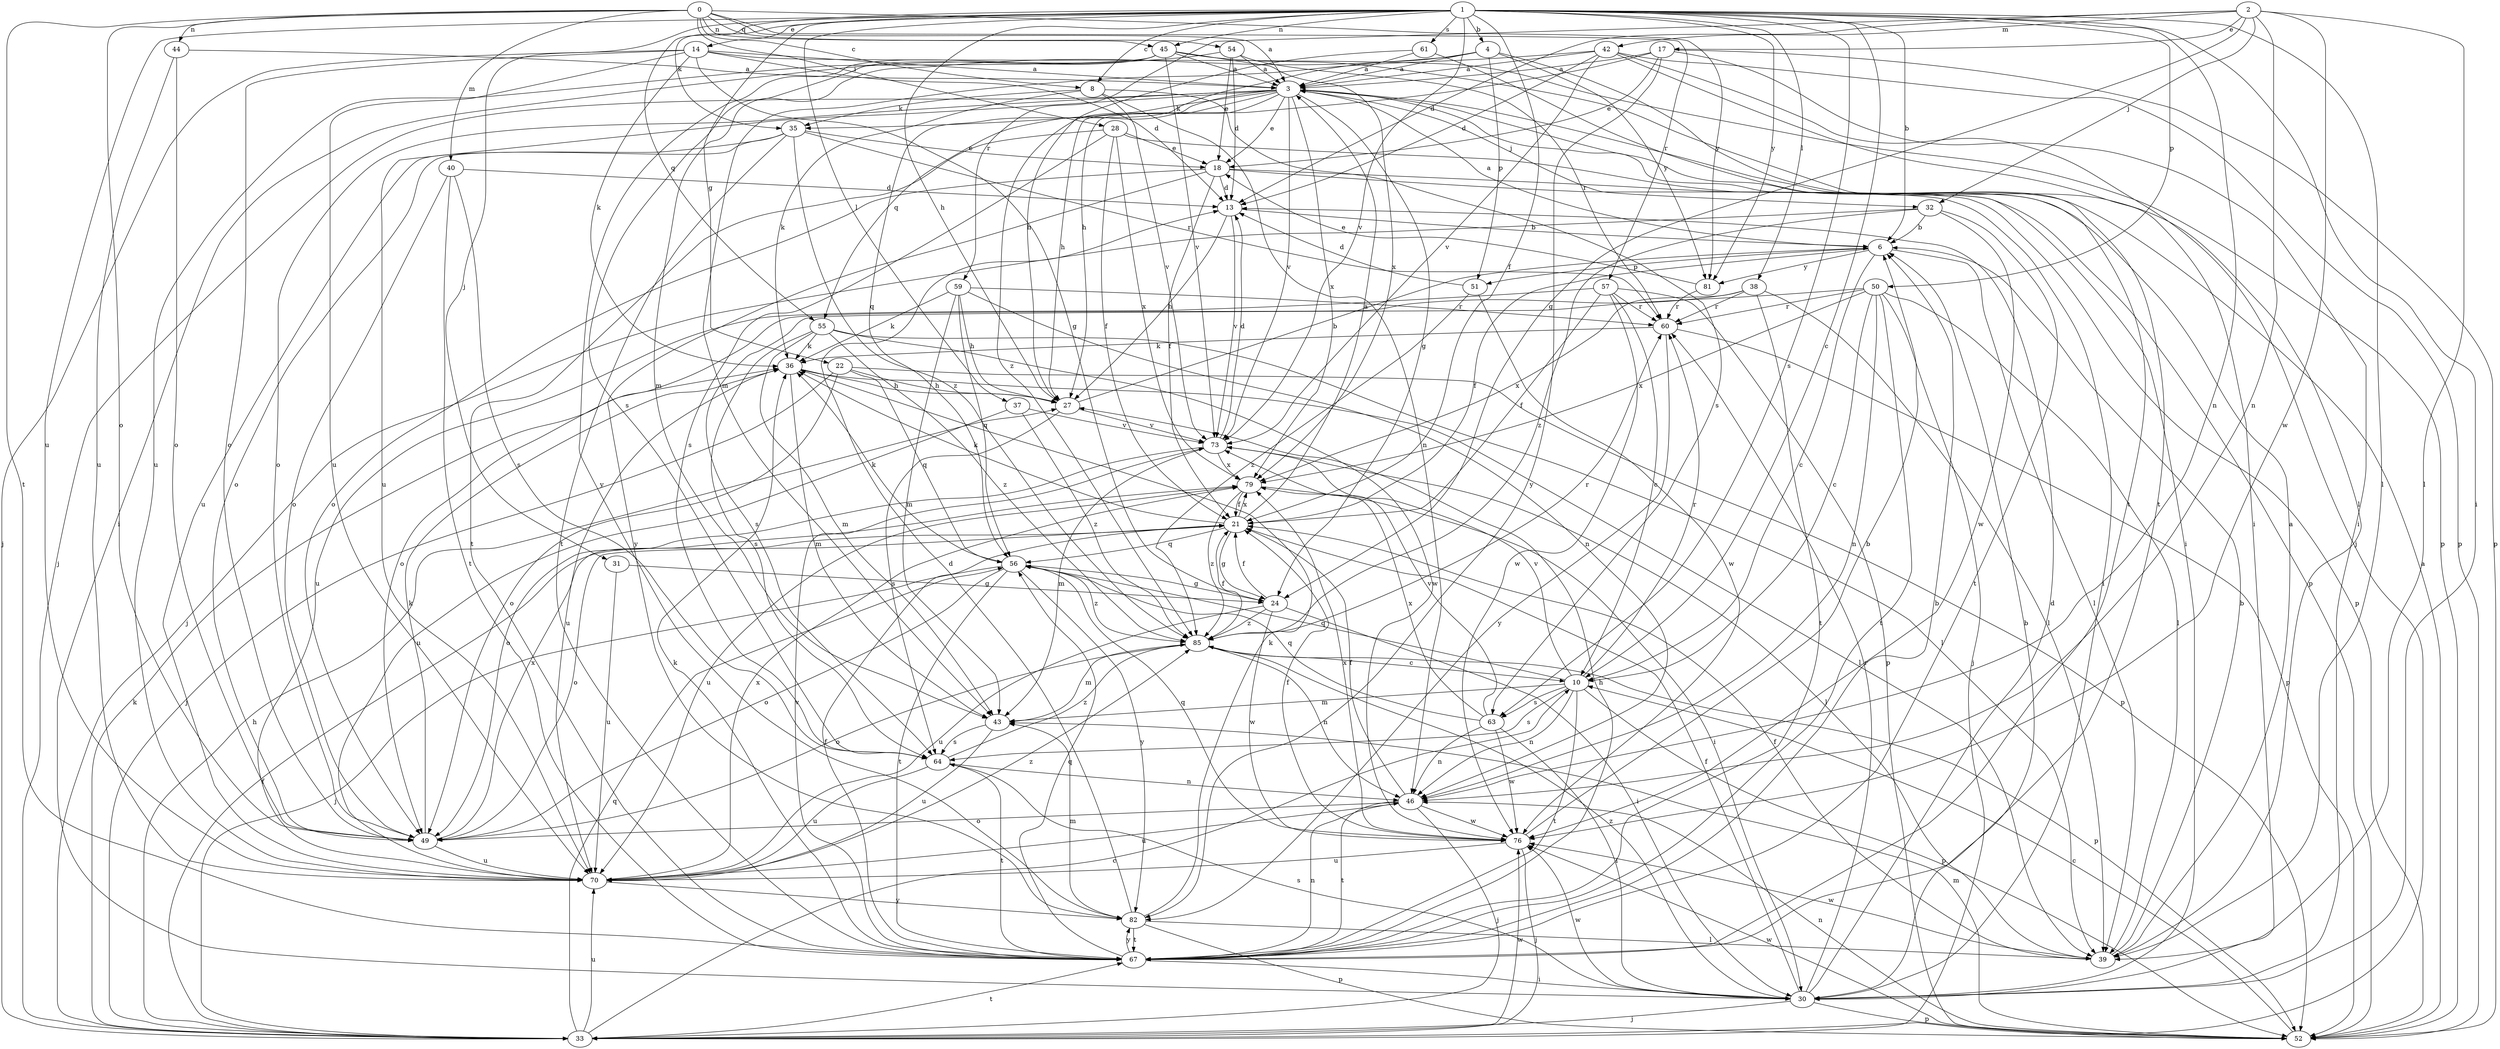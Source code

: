 strict digraph  {
0;
1;
2;
3;
4;
6;
8;
10;
13;
14;
17;
18;
21;
22;
24;
27;
28;
30;
31;
32;
33;
35;
36;
37;
38;
39;
40;
42;
43;
44;
45;
46;
49;
50;
51;
52;
54;
55;
56;
57;
59;
60;
61;
63;
64;
67;
70;
73;
76;
79;
81;
82;
85;
0 -> 3  [label=a];
0 -> 8  [label=c];
0 -> 28  [label=i];
0 -> 40  [label=m];
0 -> 44  [label=n];
0 -> 45  [label=n];
0 -> 49  [label=o];
0 -> 54  [label=q];
0 -> 57  [label=r];
0 -> 67  [label=t];
0 -> 81  [label=y];
1 -> 4  [label=b];
1 -> 6  [label=b];
1 -> 8  [label=c];
1 -> 10  [label=c];
1 -> 14  [label=e];
1 -> 21  [label=f];
1 -> 22  [label=g];
1 -> 27  [label=h];
1 -> 30  [label=i];
1 -> 31  [label=j];
1 -> 35  [label=k];
1 -> 37  [label=l];
1 -> 38  [label=l];
1 -> 39  [label=l];
1 -> 45  [label=n];
1 -> 46  [label=n];
1 -> 50  [label=p];
1 -> 55  [label=q];
1 -> 61  [label=s];
1 -> 63  [label=s];
1 -> 70  [label=u];
1 -> 73  [label=v];
1 -> 81  [label=y];
2 -> 13  [label=d];
2 -> 17  [label=e];
2 -> 24  [label=g];
2 -> 32  [label=j];
2 -> 39  [label=l];
2 -> 42  [label=m];
2 -> 46  [label=n];
2 -> 59  [label=r];
2 -> 76  [label=w];
3 -> 18  [label=e];
3 -> 24  [label=g];
3 -> 27  [label=h];
3 -> 30  [label=i];
3 -> 32  [label=j];
3 -> 33  [label=j];
3 -> 35  [label=k];
3 -> 49  [label=o];
3 -> 55  [label=q];
3 -> 70  [label=u];
3 -> 73  [label=v];
3 -> 79  [label=x];
3 -> 85  [label=z];
4 -> 3  [label=a];
4 -> 43  [label=m];
4 -> 51  [label=p];
4 -> 56  [label=q];
4 -> 67  [label=t];
4 -> 81  [label=y];
6 -> 3  [label=a];
6 -> 10  [label=c];
6 -> 21  [label=f];
6 -> 39  [label=l];
6 -> 51  [label=p];
6 -> 81  [label=y];
8 -> 35  [label=k];
8 -> 36  [label=k];
8 -> 46  [label=n];
8 -> 63  [label=s];
8 -> 73  [label=v];
10 -> 43  [label=m];
10 -> 46  [label=n];
10 -> 52  [label=p];
10 -> 56  [label=q];
10 -> 60  [label=r];
10 -> 63  [label=s];
10 -> 64  [label=s];
10 -> 67  [label=t];
10 -> 73  [label=v];
13 -> 6  [label=b];
13 -> 27  [label=h];
13 -> 73  [label=v];
14 -> 3  [label=a];
14 -> 13  [label=d];
14 -> 24  [label=g];
14 -> 33  [label=j];
14 -> 36  [label=k];
14 -> 49  [label=o];
14 -> 52  [label=p];
14 -> 70  [label=u];
17 -> 3  [label=a];
17 -> 18  [label=e];
17 -> 27  [label=h];
17 -> 30  [label=i];
17 -> 52  [label=p];
17 -> 82  [label=y];
18 -> 13  [label=d];
18 -> 21  [label=f];
18 -> 30  [label=i];
18 -> 49  [label=o];
18 -> 52  [label=p];
18 -> 82  [label=y];
21 -> 3  [label=a];
21 -> 24  [label=g];
21 -> 36  [label=k];
21 -> 49  [label=o];
21 -> 56  [label=q];
21 -> 79  [label=x];
22 -> 27  [label=h];
22 -> 33  [label=j];
22 -> 49  [label=o];
22 -> 52  [label=p];
22 -> 56  [label=q];
24 -> 21  [label=f];
24 -> 30  [label=i];
24 -> 70  [label=u];
24 -> 76  [label=w];
24 -> 85  [label=z];
27 -> 6  [label=b];
27 -> 64  [label=s];
27 -> 73  [label=v];
28 -> 18  [label=e];
28 -> 21  [label=f];
28 -> 52  [label=p];
28 -> 64  [label=s];
28 -> 67  [label=t];
28 -> 79  [label=x];
30 -> 6  [label=b];
30 -> 13  [label=d];
30 -> 21  [label=f];
30 -> 33  [label=j];
30 -> 52  [label=p];
30 -> 60  [label=r];
30 -> 64  [label=s];
30 -> 76  [label=w];
30 -> 85  [label=z];
31 -> 24  [label=g];
31 -> 70  [label=u];
32 -> 6  [label=b];
32 -> 33  [label=j];
32 -> 67  [label=t];
32 -> 76  [label=w];
32 -> 85  [label=z];
33 -> 10  [label=c];
33 -> 21  [label=f];
33 -> 27  [label=h];
33 -> 36  [label=k];
33 -> 56  [label=q];
33 -> 67  [label=t];
33 -> 70  [label=u];
33 -> 76  [label=w];
35 -> 18  [label=e];
35 -> 49  [label=o];
35 -> 60  [label=r];
35 -> 67  [label=t];
35 -> 70  [label=u];
35 -> 85  [label=z];
36 -> 27  [label=h];
36 -> 39  [label=l];
36 -> 43  [label=m];
36 -> 70  [label=u];
37 -> 70  [label=u];
37 -> 73  [label=v];
37 -> 85  [label=z];
38 -> 39  [label=l];
38 -> 49  [label=o];
38 -> 60  [label=r];
38 -> 67  [label=t];
38 -> 79  [label=x];
39 -> 3  [label=a];
39 -> 6  [label=b];
39 -> 21  [label=f];
39 -> 76  [label=w];
40 -> 13  [label=d];
40 -> 49  [label=o];
40 -> 64  [label=s];
40 -> 67  [label=t];
42 -> 3  [label=a];
42 -> 13  [label=d];
42 -> 30  [label=i];
42 -> 33  [label=j];
42 -> 43  [label=m];
42 -> 52  [label=p];
42 -> 73  [label=v];
43 -> 64  [label=s];
43 -> 70  [label=u];
44 -> 3  [label=a];
44 -> 49  [label=o];
44 -> 70  [label=u];
45 -> 3  [label=a];
45 -> 39  [label=l];
45 -> 64  [label=s];
45 -> 70  [label=u];
45 -> 73  [label=v];
45 -> 79  [label=x];
45 -> 82  [label=y];
46 -> 21  [label=f];
46 -> 33  [label=j];
46 -> 49  [label=o];
46 -> 67  [label=t];
46 -> 70  [label=u];
46 -> 76  [label=w];
49 -> 36  [label=k];
49 -> 70  [label=u];
49 -> 79  [label=x];
50 -> 10  [label=c];
50 -> 33  [label=j];
50 -> 39  [label=l];
50 -> 46  [label=n];
50 -> 60  [label=r];
50 -> 64  [label=s];
50 -> 67  [label=t];
50 -> 79  [label=x];
51 -> 13  [label=d];
51 -> 76  [label=w];
51 -> 85  [label=z];
52 -> 3  [label=a];
52 -> 10  [label=c];
52 -> 43  [label=m];
52 -> 46  [label=n];
52 -> 76  [label=w];
54 -> 3  [label=a];
54 -> 13  [label=d];
54 -> 18  [label=e];
54 -> 30  [label=i];
54 -> 60  [label=r];
55 -> 36  [label=k];
55 -> 39  [label=l];
55 -> 43  [label=m];
55 -> 64  [label=s];
55 -> 76  [label=w];
55 -> 85  [label=z];
56 -> 24  [label=g];
56 -> 33  [label=j];
56 -> 36  [label=k];
56 -> 49  [label=o];
56 -> 67  [label=t];
56 -> 82  [label=y];
56 -> 85  [label=z];
57 -> 10  [label=c];
57 -> 21  [label=f];
57 -> 52  [label=p];
57 -> 60  [label=r];
57 -> 70  [label=u];
57 -> 76  [label=w];
59 -> 27  [label=h];
59 -> 36  [label=k];
59 -> 43  [label=m];
59 -> 46  [label=n];
59 -> 56  [label=q];
59 -> 60  [label=r];
60 -> 36  [label=k];
60 -> 52  [label=p];
60 -> 82  [label=y];
61 -> 3  [label=a];
61 -> 27  [label=h];
61 -> 67  [label=t];
63 -> 30  [label=i];
63 -> 46  [label=n];
63 -> 56  [label=q];
63 -> 73  [label=v];
63 -> 76  [label=w];
63 -> 79  [label=x];
64 -> 46  [label=n];
64 -> 67  [label=t];
64 -> 70  [label=u];
64 -> 85  [label=z];
67 -> 6  [label=b];
67 -> 21  [label=f];
67 -> 27  [label=h];
67 -> 30  [label=i];
67 -> 36  [label=k];
67 -> 46  [label=n];
67 -> 56  [label=q];
67 -> 73  [label=v];
67 -> 82  [label=y];
70 -> 79  [label=x];
70 -> 82  [label=y];
70 -> 85  [label=z];
73 -> 13  [label=d];
73 -> 39  [label=l];
73 -> 43  [label=m];
73 -> 49  [label=o];
73 -> 79  [label=x];
76 -> 6  [label=b];
76 -> 21  [label=f];
76 -> 33  [label=j];
76 -> 56  [label=q];
76 -> 70  [label=u];
76 -> 79  [label=x];
79 -> 21  [label=f];
79 -> 30  [label=i];
79 -> 70  [label=u];
79 -> 85  [label=z];
81 -> 18  [label=e];
81 -> 60  [label=r];
82 -> 13  [label=d];
82 -> 36  [label=k];
82 -> 39  [label=l];
82 -> 43  [label=m];
82 -> 52  [label=p];
82 -> 67  [label=t];
85 -> 10  [label=c];
85 -> 21  [label=f];
85 -> 43  [label=m];
85 -> 46  [label=n];
85 -> 49  [label=o];
85 -> 52  [label=p];
85 -> 60  [label=r];
}
